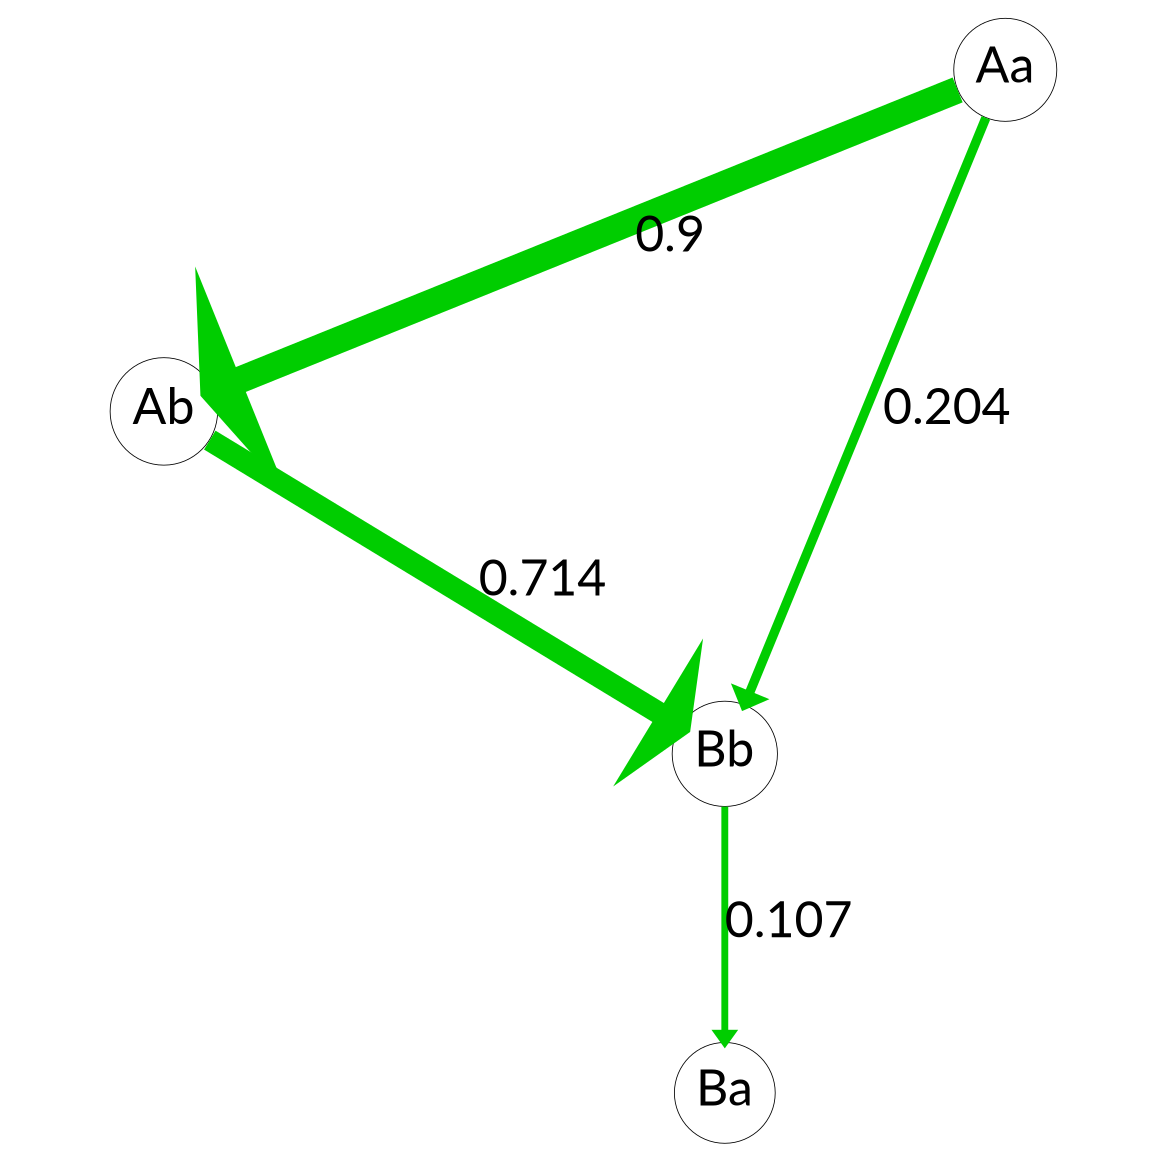 // Invasion Network
digraph "166-invasion-network" {
	graph [dpi=200 fixedsize=false lheight=100 lwidth=100 nodesep=3 pad=0.3 ranksep=3 ratio=1 size="7.75,10.25"]
	node [fontcolor=black fontname=Lato fontsize=60]
	edge [fontname=Lato fontsize=60 weight=1]
	Aa [pos="0,0" shape=circle]
	Ab [pos="0,1" shape=circle]
	Ba [pos="1,0" shape=circle]
	Bb [pos="1,1" shape=circle]
	Aa -> Ab [label=0.9 arrowsize=1.9 color=green3 penwidth=32.0]
	Aa -> Bb [label=0.204 arrowsize=1.204 color=green3 penwidth=11.12]
	Ab -> Bb [label=0.714 arrowsize=1.714 color=green3 penwidth=26.419999999999998]
	Bb -> Ba [label=0.107 arrowsize=1.107 color=green3 penwidth=8.21]
}
